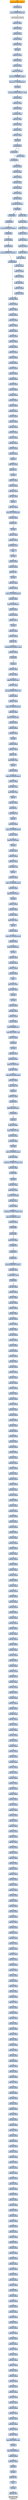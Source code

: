 digraph G {
node[shape=rectangle,style=filled,fillcolor=lightsteelblue,color=lightsteelblue]
bgcolor="transparent"
a0x00401a7cpushl_0x401accUINT32[label="start\npushl $0x401acc<UINT32>",color="lightgrey",fillcolor="orange"];
a0x00401a81call_0x00401a76[label="0x00401a81\ncall 0x00401a76"];
a0x00401a76jmp_ord100__msvbvm60_dll[label="0x00401a76\njmp ord(100)@msvbvm60.dll"];
ord100__msvbvm60_dll[label="ord(100)@msvbvm60.dll",color="lightgrey",fillcolor="lightgrey"];
a0x00401a86addb_al_eax_[label="0x00401a86\naddb %al, (%eax)"];
a0x00401a88addb_al_eax_[label="0x00401a88\naddb %al, (%eax)"];
a0x00401a8aaddb_al_eax_[label="0x00401a8a\naddb %al, (%eax)"];
a0x00401a8cxorb_al_eax_[label="0x00401a8c\nxorb %al, (%eax)"];
a0x00401a8eaddb_al_eax_[label="0x00401a8e\naddb %al, (%eax)"];
a0x00401a90incl_eax[label="0x00401a90\nincl %eax"];
a0x00401a91addb_al_eax_[label="0x00401a91\naddb %al, (%eax)"];
a0x00401a93addb_al_eax_[label="0x00401a93\naddb %al, (%eax)"];
a0x00401a95addb_al_eax_[label="0x00401a95\naddb %al, (%eax)"];
a0x00401a97addb_ah__45ebp_[label="0x00401a97\naddb %ah, -45(%ebp)"];
a0x00401a9aoutl_eax_0xffffff91UINT8[label="0x00401a9a\noutl %eax, $0xffffff91<UINT8>"];
a0x00401a9caddl_eax__1718139836eax_[label="0x00401a9c\naddl %eax, -1718139836(%eax)"];
a0x00401aa2incl_ebp[label="0x00401aa2\nincl %ebp"];
a0x00401aa3movl_0xd1b3f443UINT32_esp[label="0x00401aa3\nmovl $0xd1b3f443<UINT32>, %esp"];
a0x00401aa8addb_al_eax_[label="0x00401aa8\naddb %al, (%eax)"];
a0x00401aaaaddb_al_eax_[label="0x00401aaa\naddb %al, (%eax)"];
a0x00401aacaddb_al_eax_[label="0x00401aac\naddb %al, (%eax)"];
a0x00401aaeaddl_eax_eax_[label="0x00401aae\naddl %eax, (%eax)"];
a0x00401ab0addb_al_eax_[label="0x00401ab0\naddb %al, (%eax)"];
a0x00401ab2addb_al_eax_[label="0x00401ab2\naddb %al, (%eax)"];
a0x00401ab4addb_al_eax_[label="0x00401ab4\naddb %al, (%eax)"];
a0x00401ab6addb_al_eax_[label="0x00401ab6\naddb %al, (%eax)"];
a0x00401ab8popl_eax[label="0x00401ab8\npopl %eax"];
a0x00401ab9jbe_0x00401b33[label="0x00401ab9\njbe 0x00401b33"];
a0x00401abbje_0x00401b23[label="0x00401abb\nje 0x00401b23"];
a0x00401b33addb_al_eax_[label="0x00401b33\naddb %al, (%eax)"];
a0x00401b35addb_al_eax_[label="0x00401b35\naddb %al, (%eax)"];
a0x00401b37addb_al_eax_[label="0x00401b37\naddb %al, (%eax)"];
a0x00401b39addb_al_eax_[label="0x00401b39\naddb %al, (%eax)"];
a0x00401b3baddb_al_eax_[label="0x00401b3b\naddb %al, (%eax)"];
a0x00401b3daddb_al_eax_[label="0x00401b3d\naddb %al, (%eax)"];
a0x00401b3faddb_al_eax_[label="0x00401b3f\naddb %al, (%eax)"];
a0x00401b41addb_al_eax_[label="0x00401b41\naddb %al, (%eax)"];
a0x00401b43addb_bl_0x76eax_[label="0x00401b43\naddb %bl, 0x76(%eax)"];
a0x00401b46js_0x00401bbc[label="0x00401b46\njs 0x00401bbc"];
a0x00401b48jae_0x00401bc1[label="0x00401b48\njae 0x00401bc1"];
a0x00401bbcaddb_al_eax_[label="0x00401bbc\naddb %al, (%eax)"];
a0x00401bbeaddb_al_eax_[label="0x00401bbe\naddb %al, (%eax)"];
a0x00401bc0addb_al_eax_[label="0x00401bc0\naddb %al, (%eax)"];
a0x00401bc2addb_al_eax_[label="0x00401bc2\naddb %al, (%eax)"];
a0x00401bc4addb_al_eax_[label="0x00401bc4\naddb %al, (%eax)"];
a0x00401bc6addb_al_eax_[label="0x00401bc6\naddb %al, (%eax)"];
a0x00401bc8addb_al_eax_[label="0x00401bc8\naddb %al, (%eax)"];
a0x00401bcaaddb_al_eax_[label="0x00401bca\naddb %al, (%eax)"];
a0x00401bccaddb_al_eax_[label="0x00401bcc\naddb %al, (%eax)"];
a0x00401bceaddb_al_eax_[label="0x00401bce\naddb %al, (%eax)"];
a0x00401bd0addb_al_eax_[label="0x00401bd0\naddb %al, (%eax)"];
a0x00401bd2addb_al_eax_[label="0x00401bd2\naddb %al, (%eax)"];
a0x00401bd4addb_al_eax_[label="0x00401bd4\naddb %al, (%eax)"];
a0x00401bd6addb_al_eax_[label="0x00401bd6\naddb %al, (%eax)"];
a0x00401bd8addb_al_eax_[label="0x00401bd8\naddb %al, (%eax)"];
a0x00401bdaaddb_al_eax_[label="0x00401bda\naddb %al, (%eax)"];
a0x00401bdcaddb_al_eax_[label="0x00401bdc\naddb %al, (%eax)"];
a0x00401bdeaddb_al_eax_[label="0x00401bde\naddb %al, (%eax)"];
a0x00401be0addb_al_eax_[label="0x00401be0\naddb %al, (%eax)"];
a0x00401be2addb_al_eax_[label="0x00401be2\naddb %al, (%eax)"];
a0x00401be4addb_al_eax_[label="0x00401be4\naddb %al, (%eax)"];
a0x00401be6addb_al_eax_[label="0x00401be6\naddb %al, (%eax)"];
a0x00401be8addb_al_eax_[label="0x00401be8\naddb %al, (%eax)"];
a0x00401beaaddb_al_eax_[label="0x00401bea\naddb %al, (%eax)"];
a0x00401becaddb_al_eax_[label="0x00401bec\naddb %al, (%eax)"];
a0x00401beeaddb_al_eax_[label="0x00401bee\naddb %al, (%eax)"];
a0x00401bf0addb_al_eax_[label="0x00401bf0\naddb %al, (%eax)"];
a0x00401bf2addb_al_eax_[label="0x00401bf2\naddb %al, (%eax)"];
a0x00401bf4addb_al_eax_[label="0x00401bf4\naddb %al, (%eax)"];
a0x00401bf6addb_al_eax_[label="0x00401bf6\naddb %al, (%eax)"];
a0x00401bf8addb_al_eax_[label="0x00401bf8\naddb %al, (%eax)"];
a0x00401bfaaddb_al_eax_[label="0x00401bfa\naddb %al, (%eax)"];
a0x00401bfcaddb_al_eax_[label="0x00401bfc\naddb %al, (%eax)"];
a0x00401bfeaddb_al_eax_[label="0x00401bfe\naddb %al, (%eax)"];
a0x00401c00addb_al_eax_[label="0x00401c00\naddb %al, (%eax)"];
a0x00401c02addb_al_eax_[label="0x00401c02\naddb %al, (%eax)"];
a0x00401c04addb_al_eax_[label="0x00401c04\naddb %al, (%eax)"];
a0x00401c06addb_al_eax_[label="0x00401c06\naddb %al, (%eax)"];
a0x00401c08addb_al_eax_[label="0x00401c08\naddb %al, (%eax)"];
a0x00401c0aaddb_al_eax_[label="0x00401c0a\naddb %al, (%eax)"];
a0x00401c0caddb_al_eax_[label="0x00401c0c\naddb %al, (%eax)"];
a0x00401c0eaddb_al_eax_[label="0x00401c0e\naddb %al, (%eax)"];
a0x00401c10addb_al_eax_[label="0x00401c10\naddb %al, (%eax)"];
a0x00401c12addb_al_eax_[label="0x00401c12\naddb %al, (%eax)"];
a0x00401c14pushl_es[label="0x00401c14\npushl %es"];
a0x00401c15addb_al_eax_[label="0x00401c15\naddb %al, (%eax)"];
a0x00401c17addb_dl_al[label="0x00401c17\naddb %dl, %al"];
a0x00401c19incl_eax[label="0x00401c19\nincl %eax"];
a0x00401c1baddb_al_edi_[label="0x00401c1b\naddb %al, (%edi)"];
a0x00401c1daddb_al_eax_[label="0x00401c1d\naddb %al, (%eax)"];
a0x00401c1faddb_al_eax_[label="0x00401c1f\naddb %al, (%eax)"];
a0x00401c21subb_al_eax_[label="0x00401c21\nsubb %al, (%eax)"];
a0x00401c24popl_es[label="0x00401c24\npopl %es"];
a0x00401c25addb_al_eax_[label="0x00401c25\naddb %al, (%eax)"];
a0x00401c27addb_bh_0x70040edi_[label="0x00401c27\naddb %bh, 0x70040(%edi)"];
a0x00401c2eaddb_al_eax_[label="0x00401c2e\naddb %al, (%eax)"];
a0x00401c30je_0x00401c59[label="0x00401c30\nje 0x00401c59"];
a0x00401c32incl_eax[label="0x00401c32\nincl %eax"];
a0x00401c33addb_al_edi_[label="0x00401c33\naddb %al, (%edi)"];
a0x00401c35addb_al_eax_[label="0x00401c35\naddb %al, (%eax)"];
a0x00401c37addb_dh_eax_[label="0x00401c37\naddb %dh, (%eax)"];
a0x00401c39daa_[label="0x00401c39\ndaa "];
a0x00401c3aincl_eax[label="0x00401c3a\nincl %eax"];
a0x00401c3baddb_al_edi_[label="0x00401c3b\naddb %al, (%edi)"];
a0x00401c3daddb_al_eax_[label="0x00401c3d\naddb %al, (%eax)"];
a0x00401c3faddb_ch_al[label="0x00401c3f\naddb %ch, %al"];
a0x00401c41incl_eax[label="0x00401c41\nincl %eax"];
a0x00401c43addb_al_edi_[label="0x00401c43\naddb %al, (%edi)"];
a0x00401c45addb_al_eax_[label="0x00401c45\naddb %al, (%eax)"];
a0x00401c47addb_ah_0x7004026eax_[label="0x00401c47\naddb %ah, 0x7004026(%eax)"];
a0x00401c4daddb_al_eax_[label="0x00401c4d\naddb %al, (%eax)"];
a0x00401c4faddb_dl_0x40esi_[label="0x00401c4f\naddb %dl, 0x40(%esi)"];
a0x00401c53addb_al_edi_[label="0x00401c53\naddb %al, (%edi)"];
a0x00401c55addb_al_eax_[label="0x00401c55\naddb %al, (%eax)"];
a0x00401c57addb_cl_esi_[label="0x00401c57\naddb %cl, (%esi)"];
a0x00401c5aincl_eax[label="0x00401c5a\nincl %eax"];
a0x00401c5baddb_al_edi_[label="0x00401c5b\naddb %al, (%edi)"];
a0x00401c5daddb_al_eax_[label="0x00401c5d\naddb %al, (%eax)"];
a0x00401c5faddb_al_ah[label="0x00401c5f\naddb %al, %ah"];
a0x00401c61andl_0x70040UINT32_eax[label="0x00401c61\nandl $0x70040<UINT32>, %eax"];
a0x00401c66addb_al_eax_[label="0x00401c66\naddb %al, (%eax)"];
a0x00401c68jl_0x00401c8f[label="0x00401c68\njl 0x00401c8f"];
a0x00401c6aincl_eax[label="0x00401c6a\nincl %eax"];
a0x00401c6baddb_al_edi_[label="0x00401c6b\naddb %al, (%edi)"];
a0x00401c6daddb_al_eax_[label="0x00401c6d\naddb %al, (%eax)"];
a0x00401c6faddb_dh_0x00070040[label="0x00401c6f\naddb %dh, 0x00070040"];
a0x00401c76addb_al_eax_[label="0x00401c76\naddb %al, (%eax)"];
a0x00401c78lock_andb_0x40UINT8_al[label="0x00401c78\nlock andb $0x40<UINT8>, %al"];
a0x00401c7baddb_al_edi_[label="0x00401c7b\naddb %al, (%edi)"];
a0x00401c7daddb_al_eax_[label="0x00401c7d\naddb %al, (%eax)"];
a0x00401c7faddb_ch_0x7004024eax_[label="0x00401c7f\naddb %ch, 0x7004024(%eax)"];
a0x00401c85addb_al_eax_[label="0x00401c85\naddb %al, (%eax)"];
a0x00401c87addb_bl_0x40esp_[label="0x00401c87\naddb %bl, 0x40(%esp)"];
a0x00401c8baddb_al_edi_[label="0x00401c8b\naddb %al, (%edi)"];
a0x00401c8daddb_al_eax_[label="0x00401c8d\naddb %al, (%eax)"];
a0x00401c8faddb_dl_esp_[label="0x00401c8f\naddb %dl, (%esp)"];
a0x00401c92incl_eax[label="0x00401c92\nincl %eax"];
a0x00401c93addb_al_edi_[label="0x00401c93\naddb %al, (%edi)"];
a0x00401c95addb_al_eax_[label="0x00401c95\naddb %al, (%eax)"];
a0x00401c97addb_cl_ah[label="0x00401c97\naddb %cl, %ah"];
a0x00401c99andl_eax__eax[label="0x00401c99\nandl (%eax), %eax"];
a0x00401c9cpopl_es[label="0x00401c9c\npopl %es"];
a0x00401c9daddb_al_eax_[label="0x00401c9d\naddb %al, (%eax)"];
a0x00401c9faddb_al_0x7004023eax_[label="0x00401c9f\naddb %al, 0x7004023(%eax)"];
a0x00401ca5addb_al_eax_[label="0x00401ca5\naddb %al, (%eax)"];
a0x00401ca7addb_bh_eax_[label="0x00401ca7\naddb %bh, (%eax)"];
a0x00401ca9andl_eax__eax[label="0x00401ca9\nandl (%eax), %eax"];
a0x00401cacpopl_es[label="0x00401cac\npopl %es"];
a0x00401cadaddb_al_eax_[label="0x00401cad\naddb %al, (%eax)"];
a0x00401cafaddb_dh_al[label="0x00401caf\naddb %dh, %al"];
a0x00401cb1andb_eax__al[label="0x00401cb1\nandb (%eax), %al"];
a0x00401cb4popl_es[label="0x00401cb4\npopl %es"];
a0x00401cb5addb_al_eax_[label="0x00401cb5\naddb %al, (%eax)"];
a0x00401cb7addb_ch_0x7004022eax_[label="0x00401cb7\naddb %ch, 0x7004022(%eax)"];
a0x00401cbdaddb_al_eax_[label="0x00401cbd\naddb %al, (%eax)"];
a0x00401cbfaddb_bl_0x22eax_[label="0x00401cbf\naddb %bl, 0x22(%eax)"];
a0x00401cc2incl_eax[label="0x00401cc2\nincl %eax"];
a0x00401cc3addb_al_edi_[label="0x00401cc3\naddb %al, (%edi)"];
a0x00401cc5addb_al_eax_[label="0x00401cc5\naddb %al, (%eax)"];
a0x00401cc7addb_al_eax_[label="0x00401cc7\naddb %al, (%eax)"];
a0x00401cc9andb_eax__al[label="0x00401cc9\nandb (%eax), %al"];
a0x00401cccpopl_es[label="0x00401ccc\npopl %es"];
a0x00401ccdaddb_al_eax_[label="0x00401ccd\naddb %al, (%eax)"];
a0x00401ccfaddb_ch_0x7004021eax_[label="0x00401ccf\naddb %ch, 0x7004021(%eax)"];
a0x00401cd5addb_al_eax_[label="0x00401cd5\naddb %al, (%eax)"];
a0x00401cd7addb_ah_0x21eax_[label="0x00401cd7\naddb %ah, 0x21(%eax)"];
a0x00401cdaincl_eax[label="0x00401cda\nincl %eax"];
a0x00401cdbaddb_al_edi_[label="0x00401cdb\naddb %al, (%edi)"];
a0x00401cddaddb_al_eax_[label="0x00401cdd\naddb %al, (%eax)"];
a0x00401cdfaddb_bl_eax_[label="0x00401cdf\naddb %bl, (%eax)"];
a0x00401ce1andl_eax_eax_[label="0x00401ce1\nandl %eax, (%eax)"];
a0x00401ce4popl_es[label="0x00401ce4\npopl %es"];
a0x00401ce5addb_al_eax_[label="0x00401ce5\naddb %al, (%eax)"];
a0x00401ce7addb_dh_0x7004020eax_[label="0x00401ce7\naddb %dh, 0x7004020(%eax)"];
a0x00401cedaddb_al_eax_[label="0x00401ced\naddb %al, (%eax)"];
a0x00401cefaddb_dl_0x20eax_[label="0x00401cef\naddb %dl, 0x20(%eax)"];
a0x00401cf2incl_eax[label="0x00401cf2\nincl %eax"];
a0x00401cf3addb_al_edi_[label="0x00401cf3\naddb %al, (%edi)"];
a0x00401cf5addb_al_eax_[label="0x00401cf5\naddb %al, (%eax)"];
a0x00401cf7addb_cl_eax_[label="0x00401cf7\naddb %cl, (%eax)"];
a0x00401cf9andb_al_eax_[label="0x00401cf9\nandb %al, (%eax)"];
a0x00401cfchlt_[label="0x00401cfc\nhlt "];
a0x00401cfdaddl_eax_eax_[label="0x00401cfd\naddl %eax, (%eax)"];
a0x00401cffaddb_bh_eax_[label="0x00401cff\naddb %bh, (%eax)"];
a0x00401d01popl_ds[label="0x00401d01\npopl %ds"];
a0x00401d02incl_eax[label="0x00401d02\nincl %eax"];
a0x00401d03addb_al_eax_[label="0x00401d03\naddb %al, (%eax)"];
a0x00401d05addb_al_eax_[label="0x00401d05\naddb %al, (%eax)"];
a0x00401d07addb_al_eax_[label="0x00401d07\naddb %al, (%eax)"];
a0x00401d09xorb_al_eax_[label="0x00401d09\nxorb %al, (%eax)"];
a0x00401d0cmovb_0x1800404a_al[label="0x00401d0c\nmovb 0x1800404a, %al"];
a0x00401d11addb_0x0UINT8_al[label="0x00401d11\naddb $0x0<UINT8>, %al"];
a0x00401d13addb_cl_eax_[label="0x00401d13\naddb %cl, (%eax)"];
a0x00401d15pushl_eax[label="0x00401d15\npushl %eax"];
a0x00401d16incl_eax[label="0x00401d16\nincl %eax"];
a0x00401d17addb_ah_esi_[label="0x00401d17\naddb %ah, (%esi)"];
a0x00401d19sbbl_eax_eax_[label="0x00401d19\nsbbl %eax, (%eax)"];
a0x00401d1caddb_dl_0x40eax_[label="0x00401d1c\naddb %dl, 0x40(%eax)"];
a0x00401d1faddb_ch_edx_[label="0x00401d1f\naddb %ch, (%edx)"];
a0x00401d21addb_bl_0x41eaxeax_[label="0x00401d21\naddb %bl, 0x41(%eax,%eax)"];
a0x00401d25addb_al_ebx_[label="0x00401d25\naddb %al, (%ebx)"];
a0x00401d28cmpb_eax__al[label="0x00401d28\ncmpb (%eax), %al"];
a0x00401d2apopl_esp[label="0x00401d2a\npopl %esp"];
a0x00401d2baddb_dl_ebp_[label="0x00401d2b\naddb %dl, (%ebp)"];
a0x00401d2ejae_0x00401d30[label="0x00401d2e\njae 0x00401d30"];
a0x00401d30addb_dh_gs_edx_[label="0x00401d30\naddb %dh, %gs:(%edx)"];
a0x00401d34jae_0x00401d36[label="0x00401d34\njae 0x00401d36"];
a0x00401d36popl_esp[label="0x00401d36\npopl %esp"];
a0x00401d37addb_ah_edx_[label="0x00401d37\naddb %ah, (%edx)"];
a0x00401d3aoutsl_ds_esi__dx[label="0x00401d3a\noutsl %ds:(%esi), %dx"];
a0x00401d3baddb_bh_eax_[label="0x00401d3b\naddb %bh, (%eax)"];
a0x00401d3exorl_eax_eax_[label="0x00401d3e\nxorl %eax, (%eax)"];
a0x00401d40popl_esp[label="0x00401d40\npopl %esp"];
a0x00401d41addb_al_0x65eaxeax_[label="0x00401d41\naddb %al, 0x65(%eax,%eax)"];
a0x00401d45addb_dh_ebx_[label="0x00401d45\naddb %dh, (%ebx)"];
a0x00401d48imull_0x74UINT8_eax__eax[label="0x00401d48\nimull $0x74<UINT8>, (%eax), %eax"];
a0x00401d4baddb_ch_edi_[label="0x00401d4b\naddb %ch, (%edi)"];
a0x00401d4ejo_0x00401d50[label="0x00401d4e\njo 0x00401d50"];
a0x00401d50popl_esp[label="0x00401d50\npopl %esp"];
a0x00401d51addb_dh_edi_[label="0x00401d51\naddb %dh, (%edi)"];
a0x00401d53addb_ah_edx_[label="0x00401d53\naddb %ah, (%edx)"];
a0x00401d56insb_dx_es_edi_[label="0x00401d56\ninsb %dx, %es:(%edi)"];
a0x00401d57addb_ah_ecx_[label="0x00401d57\naddb %ah, (%ecx)"];
a0x00401d5aarpl_ax_eax_[label="0x00401d5a\narpl %ax, (%eax)"];
a0x00401d5cimull_0x32UINT8_eax__eax[label="0x00401d5c\nimull $0x32<UINT8>, (%eax), %eax"];
a0x00401d5faddb_bl_0x58eaxeax_[label="0x00401d5f\naddb %bl, 0x58(%eax,%eax)"];
a0x00401d63addb_dh_esi_[label="0x00401d63\naddb %dh, (%esi)"];
a0x00401d66js_0x00401d68[label="0x00401d66\njs 0x00401d68"];
a0x00401d68je_0x00401d6a[label="0x00401d68\nje 0x00401d6a"];
a0x00401d6aaddb_dh_ebx_[label="0x00401d6a\naddb %dh, (%ebx)"];
a0x00401d6ejbe_0x00401d70[label="0x00401d6e\njbe 0x00401d70"];
a0x00401d70jae_0x00401d72[label="0x00401d70\njae 0x00401d72"];
a0x00401d72je_0x00401d74[label="0x00401d72\nje 0x00401d74"];
a0x00401d74pushl_0x2e007300UINT32[label="0x00401d74\npushl $0x2e007300<UINT32>"];
a0x00401d79addb_dh_esi_[label="0x00401d79\naddb %dh, (%esi)"];
a0x00401d7cboundl_eax__eax[label="0x00401d7c\nboundl (%eax), %eax"];
a0x00401d7ejo_0x00401d80[label="0x00401d7e\njo 0x00401d80"];
a0x00401d80addb_al_eax_[label="0x00401d80\naddb %al, (%eax)"];
a0x00401d82addb_al_eax_[label="0x00401d82\naddb %al, (%eax)"];
a0x00401d84addb_al_eax_[label="0x00401d84\naddb %al, (%eax)"];
a0x00401d86addb_al_eax_[label="0x00401d86\naddb %al, (%eax)"];
a0x00401d88addb_al_eax_[label="0x00401d88\naddb %al, (%eax)"];
a0x00401d8aaddb_al_eax_[label="0x00401d8a\naddb %al, (%eax)"];
a0x00401d8caddb_al_eax_[label="0x00401d8c\naddb %al, (%eax)"];
a0x00401d8eaddb_al_eax_[label="0x00401d8e\naddb %al, (%eax)"];
a0x00401d90addb_al_eax_[label="0x00401d90\naddb %al, (%eax)"];
a0x00401d92addb_al_eax_[label="0x00401d92\naddb %al, (%eax)"];
a0x00401d94addb_al_eax_[label="0x00401d94\naddb %al, (%eax)"];
a0x00401d96addb_al_eax_[label="0x00401d96\naddb %al, (%eax)"];
a0x00401d98addb_al_eax_[label="0x00401d98\naddb %al, (%eax)"];
a0x00401d9aaddb_al_eax_[label="0x00401d9a\naddb %al, (%eax)"];
a0x00401d9caddb_al_eax_[label="0x00401d9c\naddb %al, (%eax)"];
a0x00401d9eaddb_al_eax_[label="0x00401d9e\naddb %al, (%eax)"];
a0x00401da0addb_al_eax_[label="0x00401da0\naddb %al, (%eax)"];
a0x00401da2addb_al_eax_[label="0x00401da2\naddb %al, (%eax)"];
a0x00401da4addb_al_eax_[label="0x00401da4\naddb %al, (%eax)"];
a0x00401da6addb_al_eax_[label="0x00401da6\naddb %al, (%eax)"];
a0x00401da8addb_al_eax_[label="0x00401da8\naddb %al, (%eax)"];
a0x00401daaaddb_al_eax_[label="0x00401daa\naddb %al, (%eax)"];
a0x00401dacaddb_al_eax_[label="0x00401dac\naddb %al, (%eax)"];
a0x00401daeaddb_al_eax_[label="0x00401dae\naddb %al, (%eax)"];
a0x00401db0addb_al_eax_[label="0x00401db0\naddb %al, (%eax)"];
a0x00401db2addb_al_eax_[label="0x00401db2\naddb %al, (%eax)"];
a0x00401db4addb_al_eax_[label="0x00401db4\naddb %al, (%eax)"];
a0x00401db6addb_al_eax_[label="0x00401db6\naddb %al, (%eax)"];
a0x00401db8addb_al_eax_[label="0x00401db8\naddb %al, (%eax)"];
a0x00401dbaaddb_al_eax_[label="0x00401dba\naddb %al, (%eax)"];
a0x00401dbcaddb_al_eax_[label="0x00401dbc\naddb %al, (%eax)"];
a0x00401dbeaddb_al_eax_[label="0x00401dbe\naddb %al, (%eax)"];
a0x00401dc0addb_al_eax_[label="0x00401dc0\naddb %al, (%eax)"];
a0x00401dc2addb_al_eax_[label="0x00401dc2\naddb %al, (%eax)"];
a0x00401dc4addb_al_eax_[label="0x00401dc4\naddb %al, (%eax)"];
a0x00401dc6addb_al_eax_[label="0x00401dc6\naddb %al, (%eax)"];
a0x00401dc8addb_al_eax_[label="0x00401dc8\naddb %al, (%eax)"];
a0x00401dcaaddb_al_eax_[label="0x00401dca\naddb %al, (%eax)"];
a0x00401dccaddb_al_eax_[label="0x00401dcc\naddb %al, (%eax)"];
a0x00401dceaddb_al_eax_[label="0x00401dce\naddb %al, (%eax)"];
a0x00401dd0addb_al_eax_[label="0x00401dd0\naddb %al, (%eax)"];
a0x00401dd2addb_al_eax_[label="0x00401dd2\naddb %al, (%eax)"];
a0x00401dd4addb_al_eax_[label="0x00401dd4\naddb %al, (%eax)"];
a0x00401dd6addb_al_eax_[label="0x00401dd6\naddb %al, (%eax)"];
a0x00401dd8addb_al_eax_[label="0x00401dd8\naddb %al, (%eax)"];
a0x00401ddaaddb_al_eax_[label="0x00401dda\naddb %al, (%eax)"];
a0x00401ddcaddb_al_eax_[label="0x00401ddc\naddb %al, (%eax)"];
a0x00401ddeaddb_al_eax_[label="0x00401dde\naddb %al, (%eax)"];
a0x00401de0addb_al_eax_[label="0x00401de0\naddb %al, (%eax)"];
a0x00401de2addb_al_eax_[label="0x00401de2\naddb %al, (%eax)"];
a0x00401de4addb_al_eax_[label="0x00401de4\naddb %al, (%eax)"];
a0x00401de6addb_al_eax_[label="0x00401de6\naddb %al, (%eax)"];
a0x00401de8addb_al_eax_[label="0x00401de8\naddb %al, (%eax)"];
a0x00401deaaddb_al_eax_[label="0x00401dea\naddb %al, (%eax)"];
a0x00401decaddb_al_eax_[label="0x00401dec\naddb %al, (%eax)"];
a0x00401deeaddb_al_eax_[label="0x00401dee\naddb %al, (%eax)"];
a0x00401df0addb_al_eax_[label="0x00401df0\naddb %al, (%eax)"];
a0x00401df2addb_al_eax_[label="0x00401df2\naddb %al, (%eax)"];
a0x00401df4addb_al_eax_[label="0x00401df4\naddb %al, (%eax)"];
a0x00401df6addb_al_eax_[label="0x00401df6\naddb %al, (%eax)"];
a0x00401df8addb_al_eax_[label="0x00401df8\naddb %al, (%eax)"];
a0x00401dfaaddb_al_eax_[label="0x00401dfa\naddb %al, (%eax)"];
a0x00401dfcaddb_al_eax_[label="0x00401dfc\naddb %al, (%eax)"];
a0x00401dfeaddb_al_eax_[label="0x00401dfe\naddb %al, (%eax)"];
a0x00401e00addb_al_eax_[label="0x00401e00\naddb %al, (%eax)"];
a0x00401e02addb_al_eax_[label="0x00401e02\naddb %al, (%eax)"];
a0x00401e04addb_al_eax_[label="0x00401e04\naddb %al, (%eax)"];
a0x00401e06addb_al_eax_[label="0x00401e06\naddb %al, (%eax)"];
a0x00401e08addb_al_eax_[label="0x00401e08\naddb %al, (%eax)"];
a0x00401e0aaddb_al_eax_[label="0x00401e0a\naddb %al, (%eax)"];
a0x00401e0caddb_al_eax_[label="0x00401e0c\naddb %al, (%eax)"];
a0x00401e0eaddb_al_eax_[label="0x00401e0e\naddb %al, (%eax)"];
a0x00401e10addb_al_eax_[label="0x00401e10\naddb %al, (%eax)"];
a0x00401e12addb_al_eax_[label="0x00401e12\naddb %al, (%eax)"];
a0x00401e14addb_al_eax_[label="0x00401e14\naddb %al, (%eax)"];
a0x00401e16addb_al_eax_[label="0x00401e16\naddb %al, (%eax)"];
a0x00401e18addb_al_eax_[label="0x00401e18\naddb %al, (%eax)"];
a0x00401e1aaddb_al_eax_[label="0x00401e1a\naddb %al, (%eax)"];
a0x00401e1caddb_al_eax_[label="0x00401e1c\naddb %al, (%eax)"];
a0x00401e1eaddb_al_eax_[label="0x00401e1e\naddb %al, (%eax)"];
a0x00401e20addb_al_eax_[label="0x00401e20\naddb %al, (%eax)"];
a0x00401e22addb_al_eax_[label="0x00401e22\naddb %al, (%eax)"];
a0x00401e24addb_al_eax_[label="0x00401e24\naddb %al, (%eax)"];
a0x00401e26addb_al_eax_[label="0x00401e26\naddb %al, (%eax)"];
a0x00401e28addb_al_eax_[label="0x00401e28\naddb %al, (%eax)"];
a0x00401e2aaddb_al_eax_[label="0x00401e2a\naddb %al, (%eax)"];
a0x00401e2caddb_al_eax_[label="0x00401e2c\naddb %al, (%eax)"];
a0x00401e2eaddb_al_eax_[label="0x00401e2e\naddb %al, (%eax)"];
a0x00401e30addb_al_eax_[label="0x00401e30\naddb %al, (%eax)"];
a0x00401e32addb_al_eax_[label="0x00401e32\naddb %al, (%eax)"];
a0x00401e34addb_al_eax_[label="0x00401e34\naddb %al, (%eax)"];
a0x00401e36addb_al_eax_[label="0x00401e36\naddb %al, (%eax)"];
a0x00401e38addb_al_eax_[label="0x00401e38\naddb %al, (%eax)"];
a0x00401e3aaddb_al_eax_[label="0x00401e3a\naddb %al, (%eax)"];
a0x00401e3caddb_al_eax_[label="0x00401e3c\naddb %al, (%eax)"];
a0x00401e3eaddb_al_eax_[label="0x00401e3e\naddb %al, (%eax)"];
a0x00401e40addb_al_eax_[label="0x00401e40\naddb %al, (%eax)"];
a0x00401e42addb_al_eax_[label="0x00401e42\naddb %al, (%eax)"];
a0x00401e44addb_al_eax_[label="0x00401e44\naddb %al, (%eax)"];
a0x00401e46addb_al_eax_[label="0x00401e46\naddb %al, (%eax)"];
a0x00401e48addb_al_eax_[label="0x00401e48\naddb %al, (%eax)"];
a0x00401e4aaddb_al_eax_[label="0x00401e4a\naddb %al, (%eax)"];
a0x00401e4caddb_al_eax_[label="0x00401e4c\naddb %al, (%eax)"];
a0x00401e4eaddb_al_eax_[label="0x00401e4e\naddb %al, (%eax)"];
a0x00401e50addb_al_eax_[label="0x00401e50\naddb %al, (%eax)"];
a0x00401e52addb_al_eax_[label="0x00401e52\naddb %al, (%eax)"];
a0x00401e54addb_al_eax_[label="0x00401e54\naddb %al, (%eax)"];
a0x00401e56addb_al_eax_[label="0x00401e56\naddb %al, (%eax)"];
a0x00401e58addb_al_eax_[label="0x00401e58\naddb %al, (%eax)"];
a0x00401e5aaddb_al_eax_[label="0x00401e5a\naddb %al, (%eax)"];
a0x00401e5caddb_al_eax_[label="0x00401e5c\naddb %al, (%eax)"];
a0x00401e5eaddb_al_eax_[label="0x00401e5e\naddb %al, (%eax)"];
a0x00401e60addb_al_eax_[label="0x00401e60\naddb %al, (%eax)"];
a0x00401e62addb_al_eax_[label="0x00401e62\naddb %al, (%eax)"];
a0x00401e64addb_al_eax_[label="0x00401e64\naddb %al, (%eax)"];
a0x00401e66addb_al_eax_[label="0x00401e66\naddb %al, (%eax)"];
a0x00401e68addb_al_eax_[label="0x00401e68\naddb %al, (%eax)"];
a0x00401e6aaddb_al_eax_[label="0x00401e6a\naddb %al, (%eax)"];
a0x00401e6caddb_al_eax_[label="0x00401e6c\naddb %al, (%eax)"];
a0x00401e6eaddb_al_eax_[label="0x00401e6e\naddb %al, (%eax)"];
a0x00401e70addb_al_eax_[label="0x00401e70\naddb %al, (%eax)"];
a0x00401e72addb_al_eax_[label="0x00401e72\naddb %al, (%eax)"];
a0x00401e74addb_al_eax_[label="0x00401e74\naddb %al, (%eax)"];
a0x00401e76addb_al_eax_[label="0x00401e76\naddb %al, (%eax)"];
a0x00401e78addb_al_eax_[label="0x00401e78\naddb %al, (%eax)"];
a0x00401e7aaddb_al_eax_[label="0x00401e7a\naddb %al, (%eax)"];
a0x00401e7caddb_al_eax_[label="0x00401e7c\naddb %al, (%eax)"];
a0x00401e7eaddb_al_eax_[label="0x00401e7e\naddb %al, (%eax)"];
a0x00401e80addb_al_eax_[label="0x00401e80\naddb %al, (%eax)"];
a0x00401e82addb_al_eax_[label="0x00401e82\naddb %al, (%eax)"];
a0x00401e84addb_al_eax_[label="0x00401e84\naddb %al, (%eax)"];
a0x00401e86addb_al_eax_[label="0x00401e86\naddb %al, (%eax)"];
a0x00401e88addb_al_eax_[label="0x00401e88\naddb %al, (%eax)"];
a0x00401e8aaddb_al_eax_[label="0x00401e8a\naddb %al, (%eax)"];
a0x00401e8caddb_al_eax_[label="0x00401e8c\naddb %al, (%eax)"];
a0x00401e8eaddb_al_eax_[label="0x00401e8e\naddb %al, (%eax)"];
a0x00401e90addb_al_eax_[label="0x00401e90\naddb %al, (%eax)"];
a0x00401e92addb_al_eax_[label="0x00401e92\naddb %al, (%eax)"];
a0x00401e94addb_al_eax_[label="0x00401e94\naddb %al, (%eax)"];
a0x00401e96addb_al_eax_[label="0x00401e96\naddb %al, (%eax)"];
a0x00401e98addb_al_eax_[label="0x00401e98\naddb %al, (%eax)"];
a0x00401e9aaddb_al_eax_[label="0x00401e9a\naddb %al, (%eax)"];
a0x00401e9caddb_al_eax_[label="0x00401e9c\naddb %al, (%eax)"];
a0x00401e9eaddb_al_eax_[label="0x00401e9e\naddb %al, (%eax)"];
a0x00401ea0addb_al_eax_[label="0x00401ea0\naddb %al, (%eax)"];
a0x00401ea2addb_al_eax_[label="0x00401ea2\naddb %al, (%eax)"];
a0x00401ea4addb_al_eax_[label="0x00401ea4\naddb %al, (%eax)"];
a0x00401ea6addb_al_eax_[label="0x00401ea6\naddb %al, (%eax)"];
a0x00401ea8addb_al_eax_[label="0x00401ea8\naddb %al, (%eax)"];
a0x00401eaaaddb_al_eax_[label="0x00401eaa\naddb %al, (%eax)"];
a0x00401eacaddb_al_eax_[label="0x00401eac\naddb %al, (%eax)"];
a0x00401eaeaddb_al_eax_[label="0x00401eae\naddb %al, (%eax)"];
a0x00401eb0addb_al_eax_[label="0x00401eb0\naddb %al, (%eax)"];
a0x00401eb2addb_al_eax_[label="0x00401eb2\naddb %al, (%eax)"];
a0x00401eb4addb_al_eax_[label="0x00401eb4\naddb %al, (%eax)"];
a0x00401eb6addb_al_eax_[label="0x00401eb6\naddb %al, (%eax)"];
a0x00401eb8addb_al_eax_[label="0x00401eb8\naddb %al, (%eax)"];
a0x00401ebaaddb_al_eax_[label="0x00401eba\naddb %al, (%eax)"];
a0x00401ebcaddb_al_eax_[label="0x00401ebc\naddb %al, (%eax)"];
a0x00401ebeaddb_al_eax_[label="0x00401ebe\naddb %al, (%eax)"];
a0x00401ec0addb_al_eax_[label="0x00401ec0\naddb %al, (%eax)"];
a0x00401ec2addb_al_eax_[label="0x00401ec2\naddb %al, (%eax)"];
a0x00401ec4addb_al_eax_[label="0x00401ec4\naddb %al, (%eax)"];
a0x00401ec6addb_al_eax_[label="0x00401ec6\naddb %al, (%eax)"];
a0x00401ec8addb_al_eax_[label="0x00401ec8\naddb %al, (%eax)"];
a0x00401ecaaddb_al_eax_[label="0x00401eca\naddb %al, (%eax)"];
a0x00401eccaddb_al_eax_[label="0x00401ecc\naddb %al, (%eax)"];
a0x00401eceaddb_al_eax_[label="0x00401ece\naddb %al, (%eax)"];
a0x00401ed0addb_al_eax_[label="0x00401ed0\naddb %al, (%eax)"];
a0x00401ed2addb_al_eax_[label="0x00401ed2\naddb %al, (%eax)"];
a0x00401ed4addb_al_eax_[label="0x00401ed4\naddb %al, (%eax)"];
a0x00401ed6addb_al_eax_[label="0x00401ed6\naddb %al, (%eax)"];
a0x00401ed8addb_al_eax_[label="0x00401ed8\naddb %al, (%eax)"];
a0x00401edaaddb_al_eax_[label="0x00401eda\naddb %al, (%eax)"];
a0x00401edcaddb_al_eax_[label="0x00401edc\naddb %al, (%eax)"];
a0x00401edeaddb_al_eax_[label="0x00401ede\naddb %al, (%eax)"];
a0x00401ee0addb_al_eax_[label="0x00401ee0\naddb %al, (%eax)"];
a0x00401ee2addb_al_eax_[label="0x00401ee2\naddb %al, (%eax)"];
a0x00401ee4addb_al_eax_[label="0x00401ee4\naddb %al, (%eax)"];
a0x00401ee6addb_al_eax_[label="0x00401ee6\naddb %al, (%eax)"];
a0x00401ee8addb_al_eax_[label="0x00401ee8\naddb %al, (%eax)"];
a0x00401eeaaddb_al_eax_[label="0x00401eea\naddb %al, (%eax)"];
a0x00401eecaddb_al_eax_[label="0x00401eec\naddb %al, (%eax)"];
a0x00401eeeaddb_al_eax_[label="0x00401eee\naddb %al, (%eax)"];
a0x00401ef0addb_al_eax_[label="0x00401ef0\naddb %al, (%eax)"];
a0x00401ef2addb_al_eax_[label="0x00401ef2\naddb %al, (%eax)"];
a0x00401ef4addb_al_eax_[label="0x00401ef4\naddb %al, (%eax)"];
a0x00401ef6addb_al_eax_[label="0x00401ef6\naddb %al, (%eax)"];
a0x00401ef8addb_al_eax_[label="0x00401ef8\naddb %al, (%eax)"];
a0x00401efaaddb_al_eax_[label="0x00401efa\naddb %al, (%eax)"];
a0x00401efcaddb_al_eax_[label="0x00401efc\naddb %al, (%eax)"];
a0x00401efeaddb_al_eax_[label="0x00401efe\naddb %al, (%eax)"];
a0x00401f00addb_al_eax_[label="0x00401f00\naddb %al, (%eax)"];
a0x00401f02addb_al_eax_[label="0x00401f02\naddb %al, (%eax)"];
a0x00401f04addb_al_eax_[label="0x00401f04\naddb %al, (%eax)"];
a0x00401f06addb_al_eax_[label="0x00401f06\naddb %al, (%eax)"];
a0x00401f08addb_al_eax_[label="0x00401f08\naddb %al, (%eax)"];
a0x00401f0aaddb_al_eax_[label="0x00401f0a\naddb %al, (%eax)"];
a0x00401f0caddb_al_eax_[label="0x00401f0c\naddb %al, (%eax)"];
a0x00401f0eaddb_al_eax_[label="0x00401f0e\naddb %al, (%eax)"];
a0x00401f10addb_al_eax_[label="0x00401f10\naddb %al, (%eax)"];
a0x00401f12addb_al_eax_[label="0x00401f12\naddb %al, (%eax)"];
a0x00401f14addb_al_eax_[label="0x00401f14\naddb %al, (%eax)"];
a0x00401f16addb_al_eax_[label="0x00401f16\naddb %al, (%eax)"];
a0x00401f18addb_al_eax_[label="0x00401f18\naddb %al, (%eax)"];
a0x00401f1aaddb_al_eax_[label="0x00401f1a\naddb %al, (%eax)"];
a0x00401f1caddb_al_eax_[label="0x00401f1c\naddb %al, (%eax)"];
a0x00401f1eaddb_al_eax_[label="0x00401f1e\naddb %al, (%eax)"];
a0x00401f20addb_al_eax_[label="0x00401f20\naddb %al, (%eax)"];
a0x00401f22addb_al_eax_[label="0x00401f22\naddb %al, (%eax)"];
a0x00401f24addb_al_eax_[label="0x00401f24\naddb %al, (%eax)"];
a0x00401f26addb_al_eax_[label="0x00401f26\naddb %al, (%eax)"];
a0x00401f28addb_al_eax_[label="0x00401f28\naddb %al, (%eax)"];
a0x00401f2aaddb_al_eax_[label="0x00401f2a\naddb %al, (%eax)"];
a0x00401f2caddb_al_eax_[label="0x00401f2c\naddb %al, (%eax)"];
a0x00401f2eaddb_al_eax_[label="0x00401f2e\naddb %al, (%eax)"];
a0x00401f30adcb_0x1cUINT8_al[label="0x00401f30\nadcb $0x1c<UINT8>, %al"];
a0x00401f32incl_eax[label="0x00401f32\nincl %eax"];
a0x00401f33addb_bl_0x00000000[label="0x00401f33\naddb %bl, 0x00000000"];
a0x00401f39addb_al_eax_[label="0x00401f39\naddb %al, (%eax)"];
a0x00401f3baddb_ch_eax_[label="0x00401f3b\naddb %ch, (%eax)"];
a0x00401f3dpushl_eax[label="0x00401f3d\npushl %eax"];
a0x00401f3eincl_eax[label="0x00401f3e\nincl %eax"];
a0x00401f3faddb_bl_al[label="0x00401f3f\naddb %bl, %al"];
a0x00401f41das_[label="0x00401f41\ndas "];
a0x00401f42incl_eax[label="0x00401f42\nincl %eax"];
a0x00401f43addb_bh_bh[label="0x00401f43\naddb %bh, %bh"];
a0x00401f45[label="0x00401f45",color="lightgrey",fillcolor="lightgrey"];
a0x00401f45[label="0x00401f45",color="lightgrey",fillcolor="lightgrey"];
a0x00401f45[label="0x00401f45",color="lightgrey",fillcolor="lightgrey"];
a0x00401b4bjae_0x00401bc1[label="0x00401b4b\njae 0x00401bc1"];
a0x00401b4dpushl_0x76580073UINT32[label="0x00401b4d\npushl $0x76580073<UINT32>"];
a0x00401b52js_0x00401bc8[label="0x00401b52\njs 0x00401bc8"];
a0x00401b54jae_0x00401bcd[label="0x00401b54\njae 0x00401bcd"];
a0x00401b57jae_0x00401bcd[label="0x00401b57\njae 0x00401bcd"];
a0x00401b59pushl_0x58000073UINT32[label="0x00401b59\npushl $0x58000073<UINT32>"];
a0x00401b5ejbe_0x00401bd8[label="0x00401b5e\njbe 0x00401bd8"];
a0x00401f45[label="0x00401f45",color="lightgrey",fillcolor="lightgrey"];
a0x00401f45[label="0x00401f45",color="lightgrey",fillcolor="lightgrey"];
a0x00401f45[label="0x00401f45",color="lightgrey",fillcolor="lightgrey"];
a0x00401abdjae_0x00401b35[label="0x00401abd\njae 0x00401b35"];
a0x00401f45[label="0x00401f45",color="lightgrey",fillcolor="lightgrey"];
a0x00401f45[label="0x00401f45",color="lightgrey",fillcolor="lightgrey"];
a0x00401f45[label="0x00401f45",color="lightgrey",fillcolor="lightgrey"];
a0x00401f45[label="0x00401f45",color="lightgrey",fillcolor="lightgrey"];
a0x00401f45[label="0x00401f45",color="lightgrey",fillcolor="lightgrey"];
a0x00401f45[label="0x00401f45",color="lightgrey",fillcolor="lightgrey"];
a0x00401a7cpushl_0x401accUINT32 -> a0x00401a81call_0x00401a76 [color="#000000"];
a0x00401a81call_0x00401a76 -> a0x00401a76jmp_ord100__msvbvm60_dll [color="#000000"];
a0x00401a76jmp_ord100__msvbvm60_dll -> ord100__msvbvm60_dll [color="#000000"];
ord100__msvbvm60_dll -> a0x00401a86addb_al_eax_ [color="#000000"];
a0x00401a86addb_al_eax_ -> a0x00401a88addb_al_eax_ [color="#000000"];
a0x00401a88addb_al_eax_ -> a0x00401a8aaddb_al_eax_ [color="#000000"];
a0x00401a8aaddb_al_eax_ -> a0x00401a8cxorb_al_eax_ [color="#000000"];
a0x00401a8cxorb_al_eax_ -> a0x00401a8eaddb_al_eax_ [color="#000000"];
a0x00401a8eaddb_al_eax_ -> a0x00401a90incl_eax [color="#000000"];
a0x00401a90incl_eax -> a0x00401a91addb_al_eax_ [color="#000000"];
a0x00401a91addb_al_eax_ -> a0x00401a93addb_al_eax_ [color="#000000"];
a0x00401a93addb_al_eax_ -> a0x00401a95addb_al_eax_ [color="#000000"];
a0x00401a95addb_al_eax_ -> a0x00401a97addb_ah__45ebp_ [color="#000000"];
a0x00401a97addb_ah__45ebp_ -> a0x00401a9aoutl_eax_0xffffff91UINT8 [color="#000000"];
a0x00401a9aoutl_eax_0xffffff91UINT8 -> a0x00401a9caddl_eax__1718139836eax_ [color="#000000"];
a0x00401a9caddl_eax__1718139836eax_ -> a0x00401aa2incl_ebp [color="#000000"];
a0x00401aa2incl_ebp -> a0x00401aa3movl_0xd1b3f443UINT32_esp [color="#000000"];
a0x00401aa3movl_0xd1b3f443UINT32_esp -> a0x00401aa8addb_al_eax_ [color="#000000"];
a0x00401aa8addb_al_eax_ -> a0x00401aaaaddb_al_eax_ [color="#000000"];
a0x00401aaaaddb_al_eax_ -> a0x00401aacaddb_al_eax_ [color="#000000"];
a0x00401aacaddb_al_eax_ -> a0x00401aaeaddl_eax_eax_ [color="#000000"];
a0x00401aaeaddl_eax_eax_ -> a0x00401ab0addb_al_eax_ [color="#000000"];
a0x00401ab0addb_al_eax_ -> a0x00401ab2addb_al_eax_ [color="#000000"];
a0x00401ab2addb_al_eax_ -> a0x00401ab4addb_al_eax_ [color="#000000"];
a0x00401ab4addb_al_eax_ -> a0x00401ab6addb_al_eax_ [color="#000000"];
a0x00401ab6addb_al_eax_ -> a0x00401ab8popl_eax [color="#000000"];
a0x00401ab8popl_eax -> a0x00401ab9jbe_0x00401b33 [color="#000000"];
a0x00401ab9jbe_0x00401b33 -> a0x00401abbje_0x00401b23 [color="#000000",label="F"];
a0x00401ab9jbe_0x00401b33 -> a0x00401b33addb_al_eax_ [color="#000000",label="T"];
a0x00401b33addb_al_eax_ -> a0x00401b35addb_al_eax_ [color="#000000"];
a0x00401b35addb_al_eax_ -> a0x00401b37addb_al_eax_ [color="#000000"];
a0x00401b37addb_al_eax_ -> a0x00401b39addb_al_eax_ [color="#000000"];
a0x00401b39addb_al_eax_ -> a0x00401b3baddb_al_eax_ [color="#000000"];
a0x00401b3baddb_al_eax_ -> a0x00401b3daddb_al_eax_ [color="#000000"];
a0x00401b3daddb_al_eax_ -> a0x00401b3faddb_al_eax_ [color="#000000"];
a0x00401b3faddb_al_eax_ -> a0x00401b41addb_al_eax_ [color="#000000"];
a0x00401b41addb_al_eax_ -> a0x00401b43addb_bl_0x76eax_ [color="#000000"];
a0x00401b43addb_bl_0x76eax_ -> a0x00401b46js_0x00401bbc [color="#000000"];
a0x00401b46js_0x00401bbc -> a0x00401b48jae_0x00401bc1 [color="#000000",label="F"];
a0x00401b46js_0x00401bbc -> a0x00401bbcaddb_al_eax_ [color="#000000",label="T"];
a0x00401bbcaddb_al_eax_ -> a0x00401bbeaddb_al_eax_ [color="#000000"];
a0x00401bbeaddb_al_eax_ -> a0x00401bc0addb_al_eax_ [color="#000000"];
a0x00401bc0addb_al_eax_ -> a0x00401bc2addb_al_eax_ [color="#000000"];
a0x00401bc2addb_al_eax_ -> a0x00401bc4addb_al_eax_ [color="#000000"];
a0x00401bc4addb_al_eax_ -> a0x00401bc6addb_al_eax_ [color="#000000"];
a0x00401bc6addb_al_eax_ -> a0x00401bc8addb_al_eax_ [color="#000000"];
a0x00401bc8addb_al_eax_ -> a0x00401bcaaddb_al_eax_ [color="#000000"];
a0x00401bcaaddb_al_eax_ -> a0x00401bccaddb_al_eax_ [color="#000000"];
a0x00401bccaddb_al_eax_ -> a0x00401bceaddb_al_eax_ [color="#000000"];
a0x00401bceaddb_al_eax_ -> a0x00401bd0addb_al_eax_ [color="#000000"];
a0x00401bd0addb_al_eax_ -> a0x00401bd2addb_al_eax_ [color="#000000"];
a0x00401bd2addb_al_eax_ -> a0x00401bd4addb_al_eax_ [color="#000000"];
a0x00401bd4addb_al_eax_ -> a0x00401bd6addb_al_eax_ [color="#000000"];
a0x00401bd6addb_al_eax_ -> a0x00401bd8addb_al_eax_ [color="#000000"];
a0x00401bd8addb_al_eax_ -> a0x00401bdaaddb_al_eax_ [color="#000000"];
a0x00401bdaaddb_al_eax_ -> a0x00401bdcaddb_al_eax_ [color="#000000"];
a0x00401bdcaddb_al_eax_ -> a0x00401bdeaddb_al_eax_ [color="#000000"];
a0x00401bdeaddb_al_eax_ -> a0x00401be0addb_al_eax_ [color="#000000"];
a0x00401be0addb_al_eax_ -> a0x00401be2addb_al_eax_ [color="#000000"];
a0x00401be2addb_al_eax_ -> a0x00401be4addb_al_eax_ [color="#000000"];
a0x00401be4addb_al_eax_ -> a0x00401be6addb_al_eax_ [color="#000000"];
a0x00401be6addb_al_eax_ -> a0x00401be8addb_al_eax_ [color="#000000"];
a0x00401be8addb_al_eax_ -> a0x00401beaaddb_al_eax_ [color="#000000"];
a0x00401beaaddb_al_eax_ -> a0x00401becaddb_al_eax_ [color="#000000"];
a0x00401becaddb_al_eax_ -> a0x00401beeaddb_al_eax_ [color="#000000"];
a0x00401beeaddb_al_eax_ -> a0x00401bf0addb_al_eax_ [color="#000000"];
a0x00401bf0addb_al_eax_ -> a0x00401bf2addb_al_eax_ [color="#000000"];
a0x00401bf2addb_al_eax_ -> a0x00401bf4addb_al_eax_ [color="#000000"];
a0x00401bf4addb_al_eax_ -> a0x00401bf6addb_al_eax_ [color="#000000"];
a0x00401bf6addb_al_eax_ -> a0x00401bf8addb_al_eax_ [color="#000000"];
a0x00401bf8addb_al_eax_ -> a0x00401bfaaddb_al_eax_ [color="#000000"];
a0x00401bfaaddb_al_eax_ -> a0x00401bfcaddb_al_eax_ [color="#000000"];
a0x00401bfcaddb_al_eax_ -> a0x00401bfeaddb_al_eax_ [color="#000000"];
a0x00401bfeaddb_al_eax_ -> a0x00401c00addb_al_eax_ [color="#000000"];
a0x00401c00addb_al_eax_ -> a0x00401c02addb_al_eax_ [color="#000000"];
a0x00401c02addb_al_eax_ -> a0x00401c04addb_al_eax_ [color="#000000"];
a0x00401c04addb_al_eax_ -> a0x00401c06addb_al_eax_ [color="#000000"];
a0x00401c06addb_al_eax_ -> a0x00401c08addb_al_eax_ [color="#000000"];
a0x00401c08addb_al_eax_ -> a0x00401c0aaddb_al_eax_ [color="#000000"];
a0x00401c0aaddb_al_eax_ -> a0x00401c0caddb_al_eax_ [color="#000000"];
a0x00401c0caddb_al_eax_ -> a0x00401c0eaddb_al_eax_ [color="#000000"];
a0x00401c0eaddb_al_eax_ -> a0x00401c10addb_al_eax_ [color="#000000"];
a0x00401c10addb_al_eax_ -> a0x00401c12addb_al_eax_ [color="#000000"];
a0x00401c12addb_al_eax_ -> a0x00401c14pushl_es [color="#000000"];
a0x00401c14pushl_es -> a0x00401c15addb_al_eax_ [color="#000000"];
a0x00401c15addb_al_eax_ -> a0x00401c17addb_dl_al [color="#000000"];
a0x00401c17addb_dl_al -> a0x00401c19incl_eax [color="#000000"];
a0x00401c19incl_eax -> a0x00401c1baddb_al_edi_ [color="#000000"];
a0x00401c1baddb_al_edi_ -> a0x00401c1daddb_al_eax_ [color="#000000"];
a0x00401c1daddb_al_eax_ -> a0x00401c1faddb_al_eax_ [color="#000000"];
a0x00401c1faddb_al_eax_ -> a0x00401c21subb_al_eax_ [color="#000000"];
a0x00401c21subb_al_eax_ -> a0x00401c24popl_es [color="#000000"];
a0x00401c24popl_es -> a0x00401c25addb_al_eax_ [color="#000000"];
a0x00401c25addb_al_eax_ -> a0x00401c27addb_bh_0x70040edi_ [color="#000000"];
a0x00401c27addb_bh_0x70040edi_ -> a0x00401c2eaddb_al_eax_ [color="#000000"];
a0x00401c2eaddb_al_eax_ -> a0x00401c30je_0x00401c59 [color="#000000"];
a0x00401c30je_0x00401c59 -> a0x00401c32incl_eax [color="#000000",label="F"];
a0x00401c32incl_eax -> a0x00401c33addb_al_edi_ [color="#000000"];
a0x00401c33addb_al_edi_ -> a0x00401c35addb_al_eax_ [color="#000000"];
a0x00401c35addb_al_eax_ -> a0x00401c37addb_dh_eax_ [color="#000000"];
a0x00401c37addb_dh_eax_ -> a0x00401c39daa_ [color="#000000"];
a0x00401c39daa_ -> a0x00401c3aincl_eax [color="#000000"];
a0x00401c3aincl_eax -> a0x00401c3baddb_al_edi_ [color="#000000"];
a0x00401c3baddb_al_edi_ -> a0x00401c3daddb_al_eax_ [color="#000000"];
a0x00401c3daddb_al_eax_ -> a0x00401c3faddb_ch_al [color="#000000"];
a0x00401c3faddb_ch_al -> a0x00401c41incl_eax [color="#000000"];
a0x00401c41incl_eax -> a0x00401c43addb_al_edi_ [color="#000000"];
a0x00401c43addb_al_edi_ -> a0x00401c45addb_al_eax_ [color="#000000"];
a0x00401c45addb_al_eax_ -> a0x00401c47addb_ah_0x7004026eax_ [color="#000000"];
a0x00401c47addb_ah_0x7004026eax_ -> a0x00401c4daddb_al_eax_ [color="#000000"];
a0x00401c4daddb_al_eax_ -> a0x00401c4faddb_dl_0x40esi_ [color="#000000"];
a0x00401c4faddb_dl_0x40esi_ -> a0x00401c53addb_al_edi_ [color="#000000"];
a0x00401c53addb_al_edi_ -> a0x00401c55addb_al_eax_ [color="#000000"];
a0x00401c55addb_al_eax_ -> a0x00401c57addb_cl_esi_ [color="#000000"];
a0x00401c57addb_cl_esi_ -> a0x00401c5aincl_eax [color="#000000"];
a0x00401c5aincl_eax -> a0x00401c5baddb_al_edi_ [color="#000000"];
a0x00401c5baddb_al_edi_ -> a0x00401c5daddb_al_eax_ [color="#000000"];
a0x00401c5daddb_al_eax_ -> a0x00401c5faddb_al_ah [color="#000000"];
a0x00401c5faddb_al_ah -> a0x00401c61andl_0x70040UINT32_eax [color="#000000"];
a0x00401c61andl_0x70040UINT32_eax -> a0x00401c66addb_al_eax_ [color="#000000"];
a0x00401c66addb_al_eax_ -> a0x00401c68jl_0x00401c8f [color="#000000"];
a0x00401c68jl_0x00401c8f -> a0x00401c6aincl_eax [color="#000000",label="F"];
a0x00401c6aincl_eax -> a0x00401c6baddb_al_edi_ [color="#000000"];
a0x00401c6baddb_al_edi_ -> a0x00401c6daddb_al_eax_ [color="#000000"];
a0x00401c6daddb_al_eax_ -> a0x00401c6faddb_dh_0x00070040 [color="#000000"];
a0x00401c6faddb_dh_0x00070040 -> a0x00401c76addb_al_eax_ [color="#000000"];
a0x00401c76addb_al_eax_ -> a0x00401c78lock_andb_0x40UINT8_al [color="#000000"];
a0x00401c78lock_andb_0x40UINT8_al -> a0x00401c7baddb_al_edi_ [color="#000000"];
a0x00401c7baddb_al_edi_ -> a0x00401c7daddb_al_eax_ [color="#000000"];
a0x00401c7daddb_al_eax_ -> a0x00401c7faddb_ch_0x7004024eax_ [color="#000000"];
a0x00401c7faddb_ch_0x7004024eax_ -> a0x00401c85addb_al_eax_ [color="#000000"];
a0x00401c85addb_al_eax_ -> a0x00401c87addb_bl_0x40esp_ [color="#000000"];
a0x00401c87addb_bl_0x40esp_ -> a0x00401c8baddb_al_edi_ [color="#000000"];
a0x00401c8baddb_al_edi_ -> a0x00401c8daddb_al_eax_ [color="#000000"];
a0x00401c8daddb_al_eax_ -> a0x00401c8faddb_dl_esp_ [color="#000000"];
a0x00401c8faddb_dl_esp_ -> a0x00401c92incl_eax [color="#000000"];
a0x00401c92incl_eax -> a0x00401c93addb_al_edi_ [color="#000000"];
a0x00401c93addb_al_edi_ -> a0x00401c95addb_al_eax_ [color="#000000"];
a0x00401c95addb_al_eax_ -> a0x00401c97addb_cl_ah [color="#000000"];
a0x00401c97addb_cl_ah -> a0x00401c99andl_eax__eax [color="#000000"];
a0x00401c99andl_eax__eax -> a0x00401c9cpopl_es [color="#000000"];
a0x00401c9cpopl_es -> a0x00401c9daddb_al_eax_ [color="#000000"];
a0x00401c9daddb_al_eax_ -> a0x00401c9faddb_al_0x7004023eax_ [color="#000000"];
a0x00401c9faddb_al_0x7004023eax_ -> a0x00401ca5addb_al_eax_ [color="#000000"];
a0x00401ca5addb_al_eax_ -> a0x00401ca7addb_bh_eax_ [color="#000000"];
a0x00401ca7addb_bh_eax_ -> a0x00401ca9andl_eax__eax [color="#000000"];
a0x00401ca9andl_eax__eax -> a0x00401cacpopl_es [color="#000000"];
a0x00401cacpopl_es -> a0x00401cadaddb_al_eax_ [color="#000000"];
a0x00401cadaddb_al_eax_ -> a0x00401cafaddb_dh_al [color="#000000"];
a0x00401cafaddb_dh_al -> a0x00401cb1andb_eax__al [color="#000000"];
a0x00401cb1andb_eax__al -> a0x00401cb4popl_es [color="#000000"];
a0x00401cb4popl_es -> a0x00401cb5addb_al_eax_ [color="#000000"];
a0x00401cb5addb_al_eax_ -> a0x00401cb7addb_ch_0x7004022eax_ [color="#000000"];
a0x00401cb7addb_ch_0x7004022eax_ -> a0x00401cbdaddb_al_eax_ [color="#000000"];
a0x00401cbdaddb_al_eax_ -> a0x00401cbfaddb_bl_0x22eax_ [color="#000000"];
a0x00401cbfaddb_bl_0x22eax_ -> a0x00401cc2incl_eax [color="#000000"];
a0x00401cc2incl_eax -> a0x00401cc3addb_al_edi_ [color="#000000"];
a0x00401cc3addb_al_edi_ -> a0x00401cc5addb_al_eax_ [color="#000000"];
a0x00401cc5addb_al_eax_ -> a0x00401cc7addb_al_eax_ [color="#000000"];
a0x00401cc7addb_al_eax_ -> a0x00401cc9andb_eax__al [color="#000000"];
a0x00401cc9andb_eax__al -> a0x00401cccpopl_es [color="#000000"];
a0x00401cccpopl_es -> a0x00401ccdaddb_al_eax_ [color="#000000"];
a0x00401ccdaddb_al_eax_ -> a0x00401ccfaddb_ch_0x7004021eax_ [color="#000000"];
a0x00401ccfaddb_ch_0x7004021eax_ -> a0x00401cd5addb_al_eax_ [color="#000000"];
a0x00401cd5addb_al_eax_ -> a0x00401cd7addb_ah_0x21eax_ [color="#000000"];
a0x00401cd7addb_ah_0x21eax_ -> a0x00401cdaincl_eax [color="#000000"];
a0x00401cdaincl_eax -> a0x00401cdbaddb_al_edi_ [color="#000000"];
a0x00401cdbaddb_al_edi_ -> a0x00401cddaddb_al_eax_ [color="#000000"];
a0x00401cddaddb_al_eax_ -> a0x00401cdfaddb_bl_eax_ [color="#000000"];
a0x00401cdfaddb_bl_eax_ -> a0x00401ce1andl_eax_eax_ [color="#000000"];
a0x00401ce1andl_eax_eax_ -> a0x00401ce4popl_es [color="#000000"];
a0x00401ce4popl_es -> a0x00401ce5addb_al_eax_ [color="#000000"];
a0x00401ce5addb_al_eax_ -> a0x00401ce7addb_dh_0x7004020eax_ [color="#000000"];
a0x00401ce7addb_dh_0x7004020eax_ -> a0x00401cedaddb_al_eax_ [color="#000000"];
a0x00401cedaddb_al_eax_ -> a0x00401cefaddb_dl_0x20eax_ [color="#000000"];
a0x00401cefaddb_dl_0x20eax_ -> a0x00401cf2incl_eax [color="#000000"];
a0x00401cf2incl_eax -> a0x00401cf3addb_al_edi_ [color="#000000"];
a0x00401cf3addb_al_edi_ -> a0x00401cf5addb_al_eax_ [color="#000000"];
a0x00401cf5addb_al_eax_ -> a0x00401cf7addb_cl_eax_ [color="#000000"];
a0x00401cf7addb_cl_eax_ -> a0x00401cf9andb_al_eax_ [color="#000000"];
a0x00401cf9andb_al_eax_ -> a0x00401cfchlt_ [color="#000000"];
a0x00401cfchlt_ -> a0x00401cfdaddl_eax_eax_ [color="#000000"];
a0x00401cfdaddl_eax_eax_ -> a0x00401cffaddb_bh_eax_ [color="#000000"];
a0x00401cffaddb_bh_eax_ -> a0x00401d01popl_ds [color="#000000"];
a0x00401d01popl_ds -> a0x00401d02incl_eax [color="#000000"];
a0x00401d02incl_eax -> a0x00401d03addb_al_eax_ [color="#000000"];
a0x00401d03addb_al_eax_ -> a0x00401d05addb_al_eax_ [color="#000000"];
a0x00401d05addb_al_eax_ -> a0x00401d07addb_al_eax_ [color="#000000"];
a0x00401d07addb_al_eax_ -> a0x00401d09xorb_al_eax_ [color="#000000"];
a0x00401d09xorb_al_eax_ -> a0x00401d0cmovb_0x1800404a_al [color="#000000"];
a0x00401d0cmovb_0x1800404a_al -> a0x00401d11addb_0x0UINT8_al [color="#000000"];
a0x00401d11addb_0x0UINT8_al -> a0x00401d13addb_cl_eax_ [color="#000000"];
a0x00401d13addb_cl_eax_ -> a0x00401d15pushl_eax [color="#000000"];
a0x00401d15pushl_eax -> a0x00401d16incl_eax [color="#000000"];
a0x00401d16incl_eax -> a0x00401d17addb_ah_esi_ [color="#000000"];
a0x00401d17addb_ah_esi_ -> a0x00401d19sbbl_eax_eax_ [color="#000000"];
a0x00401d19sbbl_eax_eax_ -> a0x00401d1caddb_dl_0x40eax_ [color="#000000"];
a0x00401d1caddb_dl_0x40eax_ -> a0x00401d1faddb_ch_edx_ [color="#000000"];
a0x00401d1faddb_ch_edx_ -> a0x00401d21addb_bl_0x41eaxeax_ [color="#000000"];
a0x00401d21addb_bl_0x41eaxeax_ -> a0x00401d25addb_al_ebx_ [color="#000000"];
a0x00401d25addb_al_ebx_ -> a0x00401d28cmpb_eax__al [color="#000000"];
a0x00401d28cmpb_eax__al -> a0x00401d2apopl_esp [color="#000000"];
a0x00401d2apopl_esp -> a0x00401d2baddb_dl_ebp_ [color="#000000"];
a0x00401d2baddb_dl_ebp_ -> a0x00401d2ejae_0x00401d30 [color="#000000"];
a0x00401d2ejae_0x00401d30 -> a0x00401d30addb_dh_gs_edx_ [color="#000000",label="T"];
a0x00401d30addb_dh_gs_edx_ -> a0x00401d34jae_0x00401d36 [color="#000000"];
a0x00401d34jae_0x00401d36 -> a0x00401d36popl_esp [color="#000000",label="F"];
a0x00401d36popl_esp -> a0x00401d37addb_ah_edx_ [color="#000000"];
a0x00401d37addb_ah_edx_ -> a0x00401d3aoutsl_ds_esi__dx [color="#000000"];
a0x00401d3aoutsl_ds_esi__dx -> a0x00401d3baddb_bh_eax_ [color="#000000"];
a0x00401d3baddb_bh_eax_ -> a0x00401d3exorl_eax_eax_ [color="#000000"];
a0x00401d3exorl_eax_eax_ -> a0x00401d40popl_esp [color="#000000"];
a0x00401d40popl_esp -> a0x00401d41addb_al_0x65eaxeax_ [color="#000000"];
a0x00401d41addb_al_0x65eaxeax_ -> a0x00401d45addb_dh_ebx_ [color="#000000"];
a0x00401d45addb_dh_ebx_ -> a0x00401d48imull_0x74UINT8_eax__eax [color="#000000"];
a0x00401d48imull_0x74UINT8_eax__eax -> a0x00401d4baddb_ch_edi_ [color="#000000"];
a0x00401d4baddb_ch_edi_ -> a0x00401d4ejo_0x00401d50 [color="#000000"];
a0x00401d4ejo_0x00401d50 -> a0x00401d50popl_esp [color="#000000",label="F"];
a0x00401d50popl_esp -> a0x00401d51addb_dh_edi_ [color="#000000"];
a0x00401d51addb_dh_edi_ -> a0x00401d53addb_ah_edx_ [color="#000000"];
a0x00401d53addb_ah_edx_ -> a0x00401d56insb_dx_es_edi_ [color="#000000"];
a0x00401d56insb_dx_es_edi_ -> a0x00401d57addb_ah_ecx_ [color="#000000"];
a0x00401d57addb_ah_ecx_ -> a0x00401d5aarpl_ax_eax_ [color="#000000"];
a0x00401d5aarpl_ax_eax_ -> a0x00401d5cimull_0x32UINT8_eax__eax [color="#000000"];
a0x00401d5cimull_0x32UINT8_eax__eax -> a0x00401d5faddb_bl_0x58eaxeax_ [color="#000000"];
a0x00401d5faddb_bl_0x58eaxeax_ -> a0x00401d63addb_dh_esi_ [color="#000000"];
a0x00401d63addb_dh_esi_ -> a0x00401d66js_0x00401d68 [color="#000000"];
a0x00401d66js_0x00401d68 -> a0x00401d68je_0x00401d6a [color="#000000",label="T"];
a0x00401d68je_0x00401d6a -> a0x00401d6aaddb_dh_ebx_ [color="#000000",label="F"];
a0x00401d6aaddb_dh_ebx_ -> a0x00401d6ejbe_0x00401d70 [color="#000000"];
a0x00401d6ejbe_0x00401d70 -> a0x00401d70jae_0x00401d72 [color="#000000",label="T"];
a0x00401d70jae_0x00401d72 -> a0x00401d72je_0x00401d74 [color="#000000",label="T"];
a0x00401d72je_0x00401d74 -> a0x00401d74pushl_0x2e007300UINT32 [color="#000000",label="T"];
a0x00401d74pushl_0x2e007300UINT32 -> a0x00401d79addb_dh_esi_ [color="#000000"];
a0x00401d79addb_dh_esi_ -> a0x00401d7cboundl_eax__eax [color="#000000"];
a0x00401d7cboundl_eax__eax -> a0x00401d7ejo_0x00401d80 [color="#000000"];
a0x00401d7ejo_0x00401d80 -> a0x00401d80addb_al_eax_ [color="#000000",label="T"];
a0x00401d80addb_al_eax_ -> a0x00401d82addb_al_eax_ [color="#000000"];
a0x00401d82addb_al_eax_ -> a0x00401d84addb_al_eax_ [color="#000000"];
a0x00401d84addb_al_eax_ -> a0x00401d86addb_al_eax_ [color="#000000"];
a0x00401d86addb_al_eax_ -> a0x00401d88addb_al_eax_ [color="#000000"];
a0x00401d88addb_al_eax_ -> a0x00401d8aaddb_al_eax_ [color="#000000"];
a0x00401d8aaddb_al_eax_ -> a0x00401d8caddb_al_eax_ [color="#000000"];
a0x00401d8caddb_al_eax_ -> a0x00401d8eaddb_al_eax_ [color="#000000"];
a0x00401d8eaddb_al_eax_ -> a0x00401d90addb_al_eax_ [color="#000000"];
a0x00401d90addb_al_eax_ -> a0x00401d92addb_al_eax_ [color="#000000"];
a0x00401d92addb_al_eax_ -> a0x00401d94addb_al_eax_ [color="#000000"];
a0x00401d94addb_al_eax_ -> a0x00401d96addb_al_eax_ [color="#000000"];
a0x00401d96addb_al_eax_ -> a0x00401d98addb_al_eax_ [color="#000000"];
a0x00401d98addb_al_eax_ -> a0x00401d9aaddb_al_eax_ [color="#000000"];
a0x00401d9aaddb_al_eax_ -> a0x00401d9caddb_al_eax_ [color="#000000"];
a0x00401d9caddb_al_eax_ -> a0x00401d9eaddb_al_eax_ [color="#000000"];
a0x00401d9eaddb_al_eax_ -> a0x00401da0addb_al_eax_ [color="#000000"];
a0x00401da0addb_al_eax_ -> a0x00401da2addb_al_eax_ [color="#000000"];
a0x00401da2addb_al_eax_ -> a0x00401da4addb_al_eax_ [color="#000000"];
a0x00401da4addb_al_eax_ -> a0x00401da6addb_al_eax_ [color="#000000"];
a0x00401da6addb_al_eax_ -> a0x00401da8addb_al_eax_ [color="#000000"];
a0x00401da8addb_al_eax_ -> a0x00401daaaddb_al_eax_ [color="#000000"];
a0x00401daaaddb_al_eax_ -> a0x00401dacaddb_al_eax_ [color="#000000"];
a0x00401dacaddb_al_eax_ -> a0x00401daeaddb_al_eax_ [color="#000000"];
a0x00401daeaddb_al_eax_ -> a0x00401db0addb_al_eax_ [color="#000000"];
a0x00401db0addb_al_eax_ -> a0x00401db2addb_al_eax_ [color="#000000"];
a0x00401db2addb_al_eax_ -> a0x00401db4addb_al_eax_ [color="#000000"];
a0x00401db4addb_al_eax_ -> a0x00401db6addb_al_eax_ [color="#000000"];
a0x00401db6addb_al_eax_ -> a0x00401db8addb_al_eax_ [color="#000000"];
a0x00401db8addb_al_eax_ -> a0x00401dbaaddb_al_eax_ [color="#000000"];
a0x00401dbaaddb_al_eax_ -> a0x00401dbcaddb_al_eax_ [color="#000000"];
a0x00401dbcaddb_al_eax_ -> a0x00401dbeaddb_al_eax_ [color="#000000"];
a0x00401dbeaddb_al_eax_ -> a0x00401dc0addb_al_eax_ [color="#000000"];
a0x00401dc0addb_al_eax_ -> a0x00401dc2addb_al_eax_ [color="#000000"];
a0x00401dc2addb_al_eax_ -> a0x00401dc4addb_al_eax_ [color="#000000"];
a0x00401dc4addb_al_eax_ -> a0x00401dc6addb_al_eax_ [color="#000000"];
a0x00401dc6addb_al_eax_ -> a0x00401dc8addb_al_eax_ [color="#000000"];
a0x00401dc8addb_al_eax_ -> a0x00401dcaaddb_al_eax_ [color="#000000"];
a0x00401dcaaddb_al_eax_ -> a0x00401dccaddb_al_eax_ [color="#000000"];
a0x00401dccaddb_al_eax_ -> a0x00401dceaddb_al_eax_ [color="#000000"];
a0x00401dceaddb_al_eax_ -> a0x00401dd0addb_al_eax_ [color="#000000"];
a0x00401dd0addb_al_eax_ -> a0x00401dd2addb_al_eax_ [color="#000000"];
a0x00401dd2addb_al_eax_ -> a0x00401dd4addb_al_eax_ [color="#000000"];
a0x00401dd4addb_al_eax_ -> a0x00401dd6addb_al_eax_ [color="#000000"];
a0x00401dd6addb_al_eax_ -> a0x00401dd8addb_al_eax_ [color="#000000"];
a0x00401dd8addb_al_eax_ -> a0x00401ddaaddb_al_eax_ [color="#000000"];
a0x00401ddaaddb_al_eax_ -> a0x00401ddcaddb_al_eax_ [color="#000000"];
a0x00401ddcaddb_al_eax_ -> a0x00401ddeaddb_al_eax_ [color="#000000"];
a0x00401ddeaddb_al_eax_ -> a0x00401de0addb_al_eax_ [color="#000000"];
a0x00401de0addb_al_eax_ -> a0x00401de2addb_al_eax_ [color="#000000"];
a0x00401de2addb_al_eax_ -> a0x00401de4addb_al_eax_ [color="#000000"];
a0x00401de4addb_al_eax_ -> a0x00401de6addb_al_eax_ [color="#000000"];
a0x00401de6addb_al_eax_ -> a0x00401de8addb_al_eax_ [color="#000000"];
a0x00401de8addb_al_eax_ -> a0x00401deaaddb_al_eax_ [color="#000000"];
a0x00401deaaddb_al_eax_ -> a0x00401decaddb_al_eax_ [color="#000000"];
a0x00401decaddb_al_eax_ -> a0x00401deeaddb_al_eax_ [color="#000000"];
a0x00401deeaddb_al_eax_ -> a0x00401df0addb_al_eax_ [color="#000000"];
a0x00401df0addb_al_eax_ -> a0x00401df2addb_al_eax_ [color="#000000"];
a0x00401df2addb_al_eax_ -> a0x00401df4addb_al_eax_ [color="#000000"];
a0x00401df4addb_al_eax_ -> a0x00401df6addb_al_eax_ [color="#000000"];
a0x00401df6addb_al_eax_ -> a0x00401df8addb_al_eax_ [color="#000000"];
a0x00401df8addb_al_eax_ -> a0x00401dfaaddb_al_eax_ [color="#000000"];
a0x00401dfaaddb_al_eax_ -> a0x00401dfcaddb_al_eax_ [color="#000000"];
a0x00401dfcaddb_al_eax_ -> a0x00401dfeaddb_al_eax_ [color="#000000"];
a0x00401dfeaddb_al_eax_ -> a0x00401e00addb_al_eax_ [color="#000000"];
a0x00401e00addb_al_eax_ -> a0x00401e02addb_al_eax_ [color="#000000"];
a0x00401e02addb_al_eax_ -> a0x00401e04addb_al_eax_ [color="#000000"];
a0x00401e04addb_al_eax_ -> a0x00401e06addb_al_eax_ [color="#000000"];
a0x00401e06addb_al_eax_ -> a0x00401e08addb_al_eax_ [color="#000000"];
a0x00401e08addb_al_eax_ -> a0x00401e0aaddb_al_eax_ [color="#000000"];
a0x00401e0aaddb_al_eax_ -> a0x00401e0caddb_al_eax_ [color="#000000"];
a0x00401e0caddb_al_eax_ -> a0x00401e0eaddb_al_eax_ [color="#000000"];
a0x00401e0eaddb_al_eax_ -> a0x00401e10addb_al_eax_ [color="#000000"];
a0x00401e10addb_al_eax_ -> a0x00401e12addb_al_eax_ [color="#000000"];
a0x00401e12addb_al_eax_ -> a0x00401e14addb_al_eax_ [color="#000000"];
a0x00401e14addb_al_eax_ -> a0x00401e16addb_al_eax_ [color="#000000"];
a0x00401e16addb_al_eax_ -> a0x00401e18addb_al_eax_ [color="#000000"];
a0x00401e18addb_al_eax_ -> a0x00401e1aaddb_al_eax_ [color="#000000"];
a0x00401e1aaddb_al_eax_ -> a0x00401e1caddb_al_eax_ [color="#000000"];
a0x00401e1caddb_al_eax_ -> a0x00401e1eaddb_al_eax_ [color="#000000"];
a0x00401e1eaddb_al_eax_ -> a0x00401e20addb_al_eax_ [color="#000000"];
a0x00401e20addb_al_eax_ -> a0x00401e22addb_al_eax_ [color="#000000"];
a0x00401e22addb_al_eax_ -> a0x00401e24addb_al_eax_ [color="#000000"];
a0x00401e24addb_al_eax_ -> a0x00401e26addb_al_eax_ [color="#000000"];
a0x00401e26addb_al_eax_ -> a0x00401e28addb_al_eax_ [color="#000000"];
a0x00401e28addb_al_eax_ -> a0x00401e2aaddb_al_eax_ [color="#000000"];
a0x00401e2aaddb_al_eax_ -> a0x00401e2caddb_al_eax_ [color="#000000"];
a0x00401e2caddb_al_eax_ -> a0x00401e2eaddb_al_eax_ [color="#000000"];
a0x00401e2eaddb_al_eax_ -> a0x00401e30addb_al_eax_ [color="#000000"];
a0x00401e30addb_al_eax_ -> a0x00401e32addb_al_eax_ [color="#000000"];
a0x00401e32addb_al_eax_ -> a0x00401e34addb_al_eax_ [color="#000000"];
a0x00401e34addb_al_eax_ -> a0x00401e36addb_al_eax_ [color="#000000"];
a0x00401e36addb_al_eax_ -> a0x00401e38addb_al_eax_ [color="#000000"];
a0x00401e38addb_al_eax_ -> a0x00401e3aaddb_al_eax_ [color="#000000"];
a0x00401e3aaddb_al_eax_ -> a0x00401e3caddb_al_eax_ [color="#000000"];
a0x00401e3caddb_al_eax_ -> a0x00401e3eaddb_al_eax_ [color="#000000"];
a0x00401e3eaddb_al_eax_ -> a0x00401e40addb_al_eax_ [color="#000000"];
a0x00401e40addb_al_eax_ -> a0x00401e42addb_al_eax_ [color="#000000"];
a0x00401e42addb_al_eax_ -> a0x00401e44addb_al_eax_ [color="#000000"];
a0x00401e44addb_al_eax_ -> a0x00401e46addb_al_eax_ [color="#000000"];
a0x00401e46addb_al_eax_ -> a0x00401e48addb_al_eax_ [color="#000000"];
a0x00401e48addb_al_eax_ -> a0x00401e4aaddb_al_eax_ [color="#000000"];
a0x00401e4aaddb_al_eax_ -> a0x00401e4caddb_al_eax_ [color="#000000"];
a0x00401e4caddb_al_eax_ -> a0x00401e4eaddb_al_eax_ [color="#000000"];
a0x00401e4eaddb_al_eax_ -> a0x00401e50addb_al_eax_ [color="#000000"];
a0x00401e50addb_al_eax_ -> a0x00401e52addb_al_eax_ [color="#000000"];
a0x00401e52addb_al_eax_ -> a0x00401e54addb_al_eax_ [color="#000000"];
a0x00401e54addb_al_eax_ -> a0x00401e56addb_al_eax_ [color="#000000"];
a0x00401e56addb_al_eax_ -> a0x00401e58addb_al_eax_ [color="#000000"];
a0x00401e58addb_al_eax_ -> a0x00401e5aaddb_al_eax_ [color="#000000"];
a0x00401e5aaddb_al_eax_ -> a0x00401e5caddb_al_eax_ [color="#000000"];
a0x00401e5caddb_al_eax_ -> a0x00401e5eaddb_al_eax_ [color="#000000"];
a0x00401e5eaddb_al_eax_ -> a0x00401e60addb_al_eax_ [color="#000000"];
a0x00401e60addb_al_eax_ -> a0x00401e62addb_al_eax_ [color="#000000"];
a0x00401e62addb_al_eax_ -> a0x00401e64addb_al_eax_ [color="#000000"];
a0x00401e64addb_al_eax_ -> a0x00401e66addb_al_eax_ [color="#000000"];
a0x00401e66addb_al_eax_ -> a0x00401e68addb_al_eax_ [color="#000000"];
a0x00401e68addb_al_eax_ -> a0x00401e6aaddb_al_eax_ [color="#000000"];
a0x00401e6aaddb_al_eax_ -> a0x00401e6caddb_al_eax_ [color="#000000"];
a0x00401e6caddb_al_eax_ -> a0x00401e6eaddb_al_eax_ [color="#000000"];
a0x00401e6eaddb_al_eax_ -> a0x00401e70addb_al_eax_ [color="#000000"];
a0x00401e70addb_al_eax_ -> a0x00401e72addb_al_eax_ [color="#000000"];
a0x00401e72addb_al_eax_ -> a0x00401e74addb_al_eax_ [color="#000000"];
a0x00401e74addb_al_eax_ -> a0x00401e76addb_al_eax_ [color="#000000"];
a0x00401e76addb_al_eax_ -> a0x00401e78addb_al_eax_ [color="#000000"];
a0x00401e78addb_al_eax_ -> a0x00401e7aaddb_al_eax_ [color="#000000"];
a0x00401e7aaddb_al_eax_ -> a0x00401e7caddb_al_eax_ [color="#000000"];
a0x00401e7caddb_al_eax_ -> a0x00401e7eaddb_al_eax_ [color="#000000"];
a0x00401e7eaddb_al_eax_ -> a0x00401e80addb_al_eax_ [color="#000000"];
a0x00401e80addb_al_eax_ -> a0x00401e82addb_al_eax_ [color="#000000"];
a0x00401e82addb_al_eax_ -> a0x00401e84addb_al_eax_ [color="#000000"];
a0x00401e84addb_al_eax_ -> a0x00401e86addb_al_eax_ [color="#000000"];
a0x00401e86addb_al_eax_ -> a0x00401e88addb_al_eax_ [color="#000000"];
a0x00401e88addb_al_eax_ -> a0x00401e8aaddb_al_eax_ [color="#000000"];
a0x00401e8aaddb_al_eax_ -> a0x00401e8caddb_al_eax_ [color="#000000"];
a0x00401e8caddb_al_eax_ -> a0x00401e8eaddb_al_eax_ [color="#000000"];
a0x00401e8eaddb_al_eax_ -> a0x00401e90addb_al_eax_ [color="#000000"];
a0x00401e90addb_al_eax_ -> a0x00401e92addb_al_eax_ [color="#000000"];
a0x00401e92addb_al_eax_ -> a0x00401e94addb_al_eax_ [color="#000000"];
a0x00401e94addb_al_eax_ -> a0x00401e96addb_al_eax_ [color="#000000"];
a0x00401e96addb_al_eax_ -> a0x00401e98addb_al_eax_ [color="#000000"];
a0x00401e98addb_al_eax_ -> a0x00401e9aaddb_al_eax_ [color="#000000"];
a0x00401e9aaddb_al_eax_ -> a0x00401e9caddb_al_eax_ [color="#000000"];
a0x00401e9caddb_al_eax_ -> a0x00401e9eaddb_al_eax_ [color="#000000"];
a0x00401e9eaddb_al_eax_ -> a0x00401ea0addb_al_eax_ [color="#000000"];
a0x00401ea0addb_al_eax_ -> a0x00401ea2addb_al_eax_ [color="#000000"];
a0x00401ea2addb_al_eax_ -> a0x00401ea4addb_al_eax_ [color="#000000"];
a0x00401ea4addb_al_eax_ -> a0x00401ea6addb_al_eax_ [color="#000000"];
a0x00401ea6addb_al_eax_ -> a0x00401ea8addb_al_eax_ [color="#000000"];
a0x00401ea8addb_al_eax_ -> a0x00401eaaaddb_al_eax_ [color="#000000"];
a0x00401eaaaddb_al_eax_ -> a0x00401eacaddb_al_eax_ [color="#000000"];
a0x00401eacaddb_al_eax_ -> a0x00401eaeaddb_al_eax_ [color="#000000"];
a0x00401eaeaddb_al_eax_ -> a0x00401eb0addb_al_eax_ [color="#000000"];
a0x00401eb0addb_al_eax_ -> a0x00401eb2addb_al_eax_ [color="#000000"];
a0x00401eb2addb_al_eax_ -> a0x00401eb4addb_al_eax_ [color="#000000"];
a0x00401eb4addb_al_eax_ -> a0x00401eb6addb_al_eax_ [color="#000000"];
a0x00401eb6addb_al_eax_ -> a0x00401eb8addb_al_eax_ [color="#000000"];
a0x00401eb8addb_al_eax_ -> a0x00401ebaaddb_al_eax_ [color="#000000"];
a0x00401ebaaddb_al_eax_ -> a0x00401ebcaddb_al_eax_ [color="#000000"];
a0x00401ebcaddb_al_eax_ -> a0x00401ebeaddb_al_eax_ [color="#000000"];
a0x00401ebeaddb_al_eax_ -> a0x00401ec0addb_al_eax_ [color="#000000"];
a0x00401ec0addb_al_eax_ -> a0x00401ec2addb_al_eax_ [color="#000000"];
a0x00401ec2addb_al_eax_ -> a0x00401ec4addb_al_eax_ [color="#000000"];
a0x00401ec4addb_al_eax_ -> a0x00401ec6addb_al_eax_ [color="#000000"];
a0x00401ec6addb_al_eax_ -> a0x00401ec8addb_al_eax_ [color="#000000"];
a0x00401ec8addb_al_eax_ -> a0x00401ecaaddb_al_eax_ [color="#000000"];
a0x00401ecaaddb_al_eax_ -> a0x00401eccaddb_al_eax_ [color="#000000"];
a0x00401eccaddb_al_eax_ -> a0x00401eceaddb_al_eax_ [color="#000000"];
a0x00401eceaddb_al_eax_ -> a0x00401ed0addb_al_eax_ [color="#000000"];
a0x00401ed0addb_al_eax_ -> a0x00401ed2addb_al_eax_ [color="#000000"];
a0x00401ed2addb_al_eax_ -> a0x00401ed4addb_al_eax_ [color="#000000"];
a0x00401ed4addb_al_eax_ -> a0x00401ed6addb_al_eax_ [color="#000000"];
a0x00401ed6addb_al_eax_ -> a0x00401ed8addb_al_eax_ [color="#000000"];
a0x00401ed8addb_al_eax_ -> a0x00401edaaddb_al_eax_ [color="#000000"];
a0x00401edaaddb_al_eax_ -> a0x00401edcaddb_al_eax_ [color="#000000"];
a0x00401edcaddb_al_eax_ -> a0x00401edeaddb_al_eax_ [color="#000000"];
a0x00401edeaddb_al_eax_ -> a0x00401ee0addb_al_eax_ [color="#000000"];
a0x00401ee0addb_al_eax_ -> a0x00401ee2addb_al_eax_ [color="#000000"];
a0x00401ee2addb_al_eax_ -> a0x00401ee4addb_al_eax_ [color="#000000"];
a0x00401ee4addb_al_eax_ -> a0x00401ee6addb_al_eax_ [color="#000000"];
a0x00401ee6addb_al_eax_ -> a0x00401ee8addb_al_eax_ [color="#000000"];
a0x00401ee8addb_al_eax_ -> a0x00401eeaaddb_al_eax_ [color="#000000"];
a0x00401eeaaddb_al_eax_ -> a0x00401eecaddb_al_eax_ [color="#000000"];
a0x00401eecaddb_al_eax_ -> a0x00401eeeaddb_al_eax_ [color="#000000"];
a0x00401eeeaddb_al_eax_ -> a0x00401ef0addb_al_eax_ [color="#000000"];
a0x00401ef0addb_al_eax_ -> a0x00401ef2addb_al_eax_ [color="#000000"];
a0x00401ef2addb_al_eax_ -> a0x00401ef4addb_al_eax_ [color="#000000"];
a0x00401ef4addb_al_eax_ -> a0x00401ef6addb_al_eax_ [color="#000000"];
a0x00401ef6addb_al_eax_ -> a0x00401ef8addb_al_eax_ [color="#000000"];
a0x00401ef8addb_al_eax_ -> a0x00401efaaddb_al_eax_ [color="#000000"];
a0x00401efaaddb_al_eax_ -> a0x00401efcaddb_al_eax_ [color="#000000"];
a0x00401efcaddb_al_eax_ -> a0x00401efeaddb_al_eax_ [color="#000000"];
a0x00401efeaddb_al_eax_ -> a0x00401f00addb_al_eax_ [color="#000000"];
a0x00401f00addb_al_eax_ -> a0x00401f02addb_al_eax_ [color="#000000"];
a0x00401f02addb_al_eax_ -> a0x00401f04addb_al_eax_ [color="#000000"];
a0x00401f04addb_al_eax_ -> a0x00401f06addb_al_eax_ [color="#000000"];
a0x00401f06addb_al_eax_ -> a0x00401f08addb_al_eax_ [color="#000000"];
a0x00401f08addb_al_eax_ -> a0x00401f0aaddb_al_eax_ [color="#000000"];
a0x00401f0aaddb_al_eax_ -> a0x00401f0caddb_al_eax_ [color="#000000"];
a0x00401f0caddb_al_eax_ -> a0x00401f0eaddb_al_eax_ [color="#000000"];
a0x00401f0eaddb_al_eax_ -> a0x00401f10addb_al_eax_ [color="#000000"];
a0x00401f10addb_al_eax_ -> a0x00401f12addb_al_eax_ [color="#000000"];
a0x00401f12addb_al_eax_ -> a0x00401f14addb_al_eax_ [color="#000000"];
a0x00401f14addb_al_eax_ -> a0x00401f16addb_al_eax_ [color="#000000"];
a0x00401f16addb_al_eax_ -> a0x00401f18addb_al_eax_ [color="#000000"];
a0x00401f18addb_al_eax_ -> a0x00401f1aaddb_al_eax_ [color="#000000"];
a0x00401f1aaddb_al_eax_ -> a0x00401f1caddb_al_eax_ [color="#000000"];
a0x00401f1caddb_al_eax_ -> a0x00401f1eaddb_al_eax_ [color="#000000"];
a0x00401f1eaddb_al_eax_ -> a0x00401f20addb_al_eax_ [color="#000000"];
a0x00401f20addb_al_eax_ -> a0x00401f22addb_al_eax_ [color="#000000"];
a0x00401f22addb_al_eax_ -> a0x00401f24addb_al_eax_ [color="#000000"];
a0x00401f24addb_al_eax_ -> a0x00401f26addb_al_eax_ [color="#000000"];
a0x00401f26addb_al_eax_ -> a0x00401f28addb_al_eax_ [color="#000000"];
a0x00401f28addb_al_eax_ -> a0x00401f2aaddb_al_eax_ [color="#000000"];
a0x00401f2aaddb_al_eax_ -> a0x00401f2caddb_al_eax_ [color="#000000"];
a0x00401f2caddb_al_eax_ -> a0x00401f2eaddb_al_eax_ [color="#000000"];
a0x00401f2eaddb_al_eax_ -> a0x00401f30adcb_0x1cUINT8_al [color="#000000"];
a0x00401f30adcb_0x1cUINT8_al -> a0x00401f32incl_eax [color="#000000"];
a0x00401f32incl_eax -> a0x00401f33addb_bl_0x00000000 [color="#000000"];
a0x00401f33addb_bl_0x00000000 -> a0x00401f39addb_al_eax_ [color="#000000"];
a0x00401f39addb_al_eax_ -> a0x00401f3baddb_ch_eax_ [color="#000000"];
a0x00401f3baddb_ch_eax_ -> a0x00401f3dpushl_eax [color="#000000"];
a0x00401f3dpushl_eax -> a0x00401f3eincl_eax [color="#000000"];
a0x00401f3eincl_eax -> a0x00401f3faddb_bl_al [color="#000000"];
a0x00401f3faddb_bl_al -> a0x00401f41das_ [color="#000000"];
a0x00401f41das_ -> a0x00401f42incl_eax [color="#000000"];
a0x00401f42incl_eax -> a0x00401f43addb_bh_bh [color="#000000"];
a0x00401f43addb_bh_bh -> a0x00401f45 [color="#000000"];
a0x00401f43addb_bh_bh -> a0x00401f45 [color="#000000"];
a0x00401f43addb_bh_bh -> a0x00401f45 [color="#000000"];
a0x00401b48jae_0x00401bc1 -> a0x00401b4bjae_0x00401bc1 [color="#000000",label="F"];
a0x00401b4bjae_0x00401bc1 -> a0x00401b4dpushl_0x76580073UINT32 [color="#000000",label="F"];
a0x00401b4dpushl_0x76580073UINT32 -> a0x00401b52js_0x00401bc8 [color="#000000"];
a0x00401b52js_0x00401bc8 -> a0x00401b54jae_0x00401bcd [color="#000000",label="F"];
a0x00401b54jae_0x00401bcd -> a0x00401b57jae_0x00401bcd [color="#000000",label="F"];
a0x00401b57jae_0x00401bcd -> a0x00401b59pushl_0x58000073UINT32 [color="#000000",label="F"];
a0x00401b59pushl_0x58000073UINT32 -> a0x00401b5ejbe_0x00401bd8 [color="#000000"];
a0x00401b5ejbe_0x00401bd8 -> a0x00401bd8addb_al_eax_ [color="#000000",label="T"];
a0x00401f43addb_bh_bh -> a0x00401f45 [color="#000000"];
a0x00401f43addb_bh_bh -> a0x00401f45 [color="#000000"];
a0x00401f43addb_bh_bh -> a0x00401f45 [color="#000000"];
a0x00401abbje_0x00401b23 -> a0x00401abdjae_0x00401b35 [color="#000000",label="F"];
a0x00401abdjae_0x00401b35 -> a0x00401b35addb_al_eax_ [color="#000000",label="T"];
a0x00401f43addb_bh_bh -> a0x00401f45 [color="#000000"];
a0x00401f43addb_bh_bh -> a0x00401f45 [color="#000000"];
a0x00401f43addb_bh_bh -> a0x00401f45 [color="#000000"];
a0x00401f43addb_bh_bh -> a0x00401f45 [color="#000000"];
a0x00401f43addb_bh_bh -> a0x00401f45 [color="#000000"];
a0x00401f43addb_bh_bh -> a0x00401f45 [color="#000000"];
}
